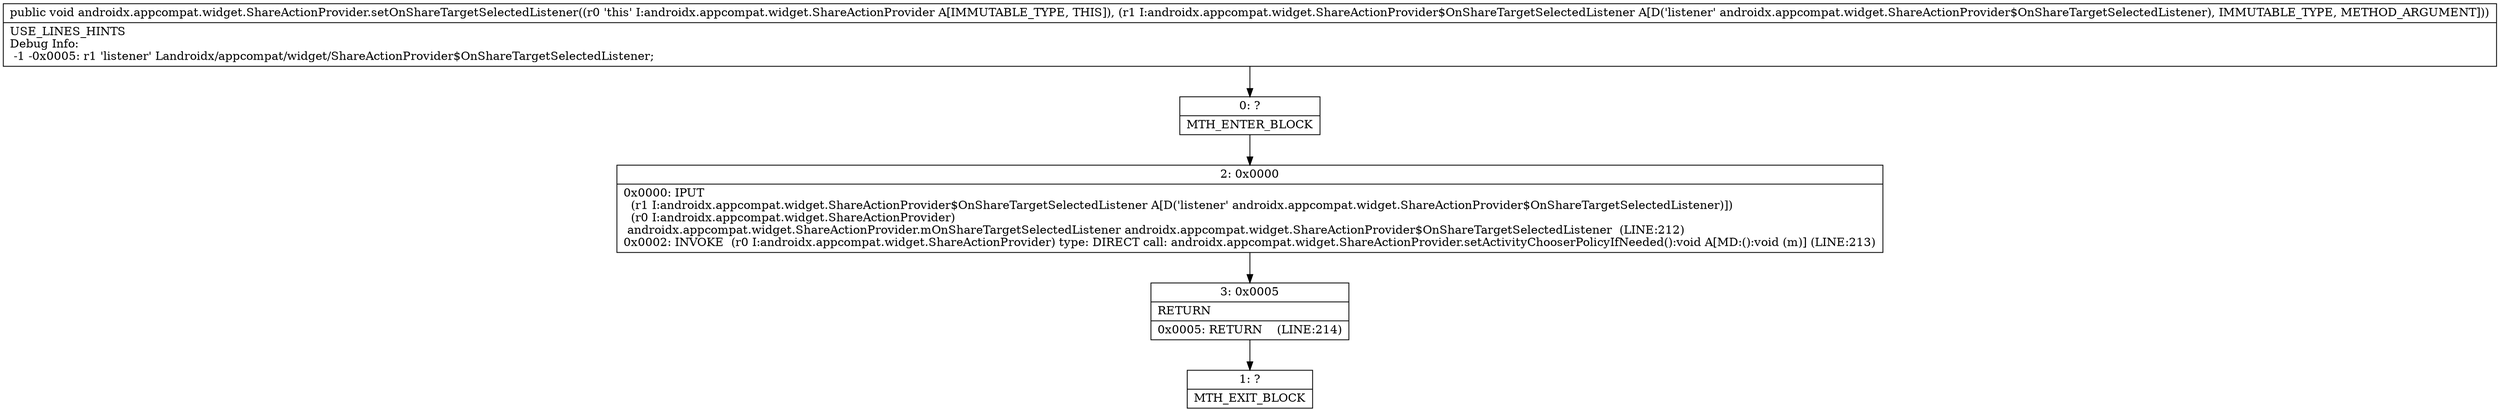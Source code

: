 digraph "CFG forandroidx.appcompat.widget.ShareActionProvider.setOnShareTargetSelectedListener(Landroidx\/appcompat\/widget\/ShareActionProvider$OnShareTargetSelectedListener;)V" {
Node_0 [shape=record,label="{0\:\ ?|MTH_ENTER_BLOCK\l}"];
Node_2 [shape=record,label="{2\:\ 0x0000|0x0000: IPUT  \l  (r1 I:androidx.appcompat.widget.ShareActionProvider$OnShareTargetSelectedListener A[D('listener' androidx.appcompat.widget.ShareActionProvider$OnShareTargetSelectedListener)])\l  (r0 I:androidx.appcompat.widget.ShareActionProvider)\l androidx.appcompat.widget.ShareActionProvider.mOnShareTargetSelectedListener androidx.appcompat.widget.ShareActionProvider$OnShareTargetSelectedListener  (LINE:212)\l0x0002: INVOKE  (r0 I:androidx.appcompat.widget.ShareActionProvider) type: DIRECT call: androidx.appcompat.widget.ShareActionProvider.setActivityChooserPolicyIfNeeded():void A[MD:():void (m)] (LINE:213)\l}"];
Node_3 [shape=record,label="{3\:\ 0x0005|RETURN\l|0x0005: RETURN    (LINE:214)\l}"];
Node_1 [shape=record,label="{1\:\ ?|MTH_EXIT_BLOCK\l}"];
MethodNode[shape=record,label="{public void androidx.appcompat.widget.ShareActionProvider.setOnShareTargetSelectedListener((r0 'this' I:androidx.appcompat.widget.ShareActionProvider A[IMMUTABLE_TYPE, THIS]), (r1 I:androidx.appcompat.widget.ShareActionProvider$OnShareTargetSelectedListener A[D('listener' androidx.appcompat.widget.ShareActionProvider$OnShareTargetSelectedListener), IMMUTABLE_TYPE, METHOD_ARGUMENT]))  | USE_LINES_HINTS\lDebug Info:\l  \-1 \-0x0005: r1 'listener' Landroidx\/appcompat\/widget\/ShareActionProvider$OnShareTargetSelectedListener;\l}"];
MethodNode -> Node_0;Node_0 -> Node_2;
Node_2 -> Node_3;
Node_3 -> Node_1;
}

